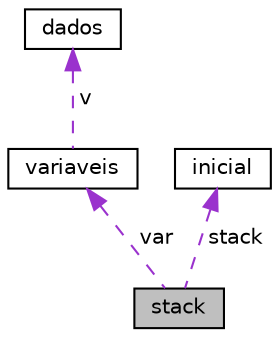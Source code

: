 digraph "stack"
{
 // LATEX_PDF_SIZE
  edge [fontname="Helvetica",fontsize="10",labelfontname="Helvetica",labelfontsize="10"];
  node [fontname="Helvetica",fontsize="10",shape=record];
  Node1 [label="stack",height=0.2,width=0.4,color="black", fillcolor="grey75", style="filled", fontcolor="black",tooltip="É a estrutura que forma a stack."];
  Node2 -> Node1 [dir="back",color="darkorchid3",fontsize="10",style="dashed",label=" var" ,fontname="Helvetica"];
  Node2 [label="variaveis",height=0.2,width=0.4,color="black", fillcolor="white", style="filled",URL="$structvariaveis.html",tooltip="É a estrutura que vai ser usada para as variáveis."];
  Node3 -> Node2 [dir="back",color="darkorchid3",fontsize="10",style="dashed",label=" v" ,fontname="Helvetica"];
  Node3 [label="dados",height=0.2,width=0.4,color="black", fillcolor="white", style="filled",URL="$uniondados.html",tooltip="Diferentes tipos para os valores."];
  Node4 -> Node1 [dir="back",color="darkorchid3",fontsize="10",style="dashed",label=" stack" ,fontname="Helvetica"];
  Node4 [label="inicial",height=0.2,width=0.4,color="black", fillcolor="white", style="filled",URL="$structinicial.html",tooltip="É a estrutura inicial."];
}
